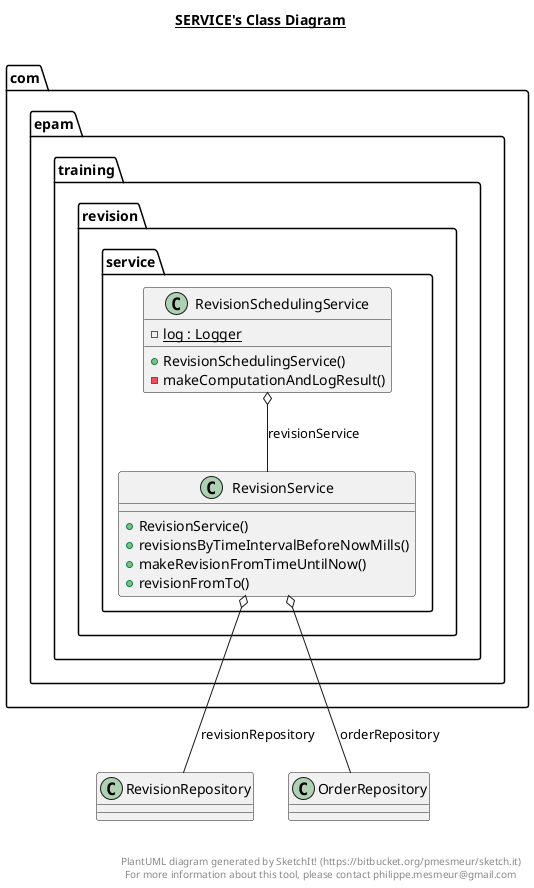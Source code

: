 @startuml

title __SERVICE's Class Diagram__\n

  package com.epam.training.revision {
    package com.epam.training.revision.service {
      class RevisionSchedulingService {
          {static} - log : Logger
          + RevisionSchedulingService()
          - makeComputationAndLogResult()
      }
    }
  }
  

  package com.epam.training.revision {
    package com.epam.training.revision.service {
      class RevisionService {
          + RevisionService()
          + revisionsByTimeIntervalBeforeNowMills()
          + makeRevisionFromTimeUntilNow()
          + revisionFromTo()
      }
    }
  }
  

  RevisionSchedulingService o-- RevisionService : revisionService
  RevisionService o-- RevisionRepository : revisionRepository
  RevisionService o-- OrderRepository : orderRepository


right footer


PlantUML diagram generated by SketchIt! (https://bitbucket.org/pmesmeur/sketch.it)
For more information about this tool, please contact philippe.mesmeur@gmail.com
endfooter

@enduml
